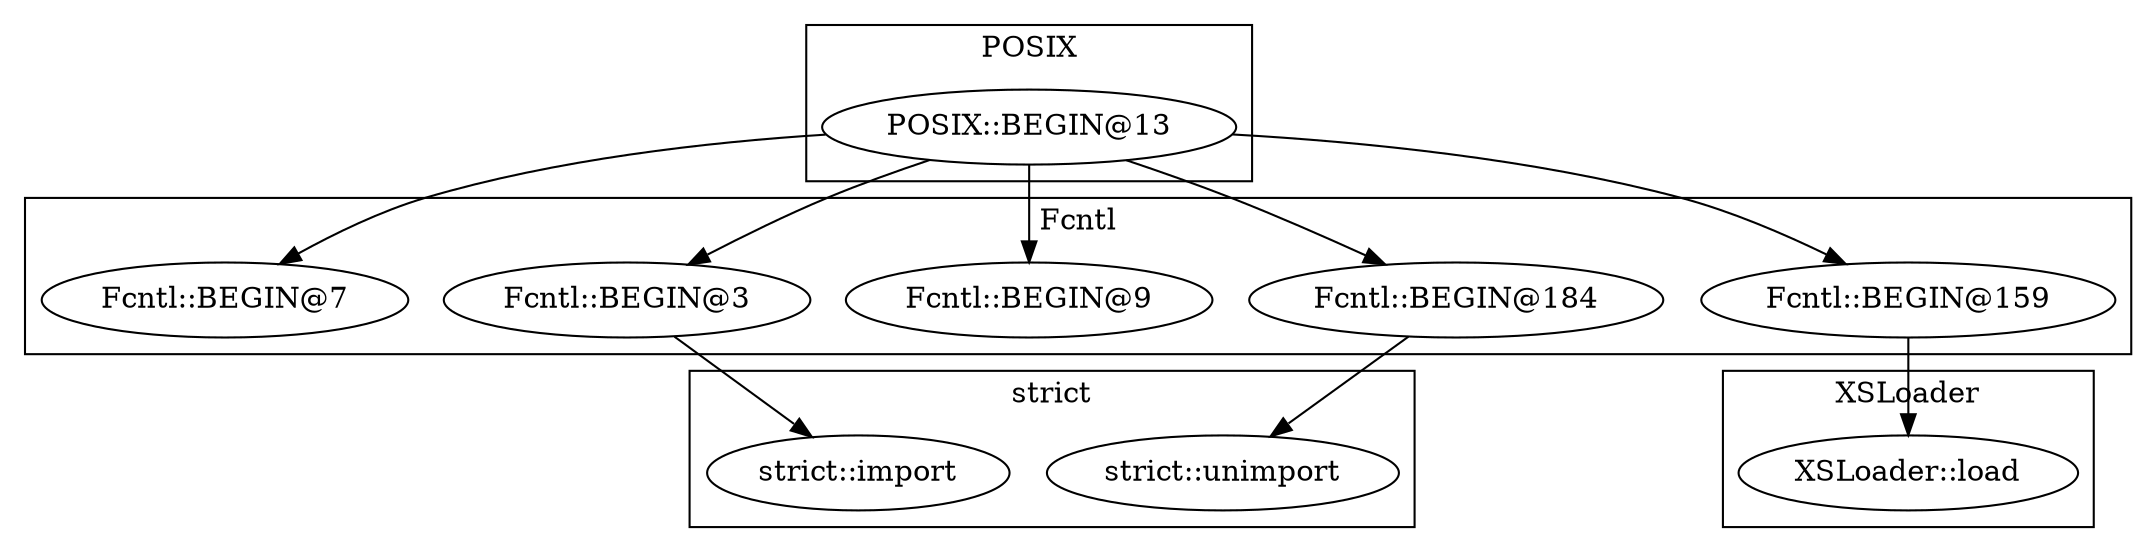 digraph {
graph [overlap=false]
subgraph cluster_XSLoader {
	label="XSLoader";
	"XSLoader::load";
}
subgraph cluster_Fcntl {
	label="Fcntl";
	"Fcntl::BEGIN@184";
	"Fcntl::BEGIN@159";
	"Fcntl::BEGIN@9";
	"Fcntl::BEGIN@3";
	"Fcntl::BEGIN@7";
}
subgraph cluster_POSIX {
	label="POSIX";
	"POSIX::BEGIN@13";
}
subgraph cluster_strict {
	label="strict";
	"strict::import";
	"strict::unimport";
}
"POSIX::BEGIN@13" -> "Fcntl::BEGIN@3";
"Fcntl::BEGIN@184" -> "strict::unimport";
"POSIX::BEGIN@13" -> "Fcntl::BEGIN@159";
"POSIX::BEGIN@13" -> "Fcntl::BEGIN@7";
"Fcntl::BEGIN@159" -> "XSLoader::load";
"POSIX::BEGIN@13" -> "Fcntl::BEGIN@184";
"POSIX::BEGIN@13" -> "Fcntl::BEGIN@9";
"Fcntl::BEGIN@3" -> "strict::import";
}
